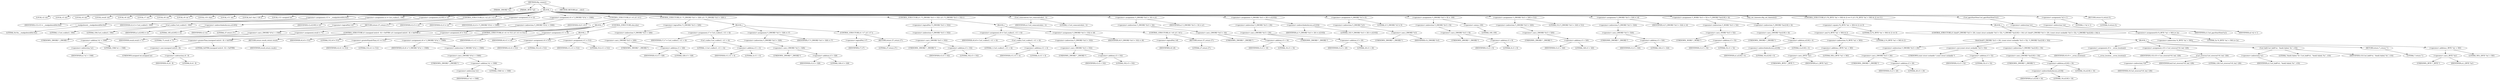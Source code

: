 digraph tftp_connect {  
"1000113" [label = "(METHOD,tftp_connect)" ]
"1000114" [label = "(PARAM,_DWORD *a1)" ]
"1000115" [label = "(PARAM,_BYTE *a2)" ]
"1000116" [label = "(BLOCK,,)" ]
"1000117" [label = "(LOCAL,v2: int)" ]
"1000118" [label = "(LOCAL,v3: int)" ]
"1000119" [label = "(LOCAL,v4: int)" ]
"1000120" [label = "(LOCAL,result: int)" ]
"1000121" [label = "(LOCAL,v6: int)" ]
"1000122" [label = "(LOCAL,v7: int)" ]
"1000123" [label = "(LOCAL,v8: int)" ]
"1000124" [label = "(LOCAL,v9: int *)" ]
"1000125" [label = "(LOCAL,v10: char)" ]
"1000126" [label = "(LOCAL,v11: int)" ]
"1000127" [label = "(LOCAL,buf: char [ 128 ])" ]
"1000128" [label = "(LOCAL,v13: unsigned int)" ]
"1000129" [label = "(<operator>.assignment,v13 = __readgsdword(0x14u))" ]
"1000130" [label = "(IDENTIFIER,v13,v13 = __readgsdword(0x14u))" ]
"1000131" [label = "(__readgsdword,__readgsdword(0x14u))" ]
"1000132" [label = "(LITERAL,0x14u,__readgsdword(0x14u))" ]
"1000133" [label = "(<operator>.assignment,v2 = Curl_ccalloc(1, 336))" ]
"1000134" [label = "(IDENTIFIER,v2,v2 = Curl_ccalloc(1, 336))" ]
"1000135" [label = "(Curl_ccalloc,Curl_ccalloc(1, 336))" ]
"1000136" [label = "(LITERAL,1,Curl_ccalloc(1, 336))" ]
"1000137" [label = "(LITERAL,336,Curl_ccalloc(1, 336))" ]
"1000138" [label = "(<operator>.assignment,a1[185] = v2)" ]
"1000139" [label = "(<operator>.indirectIndexAccess,a1[185])" ]
"1000140" [label = "(IDENTIFIER,a1,a1[185] = v2)" ]
"1000141" [label = "(LITERAL,185,a1[185] = v2)" ]
"1000142" [label = "(IDENTIFIER,v2,a1[185] = v2)" ]
"1000143" [label = "(CONTROL_STRUCTURE,if ( !v2 ),if ( !v2 ))" ]
"1000144" [label = "(<operator>.logicalNot,!v2)" ]
"1000145" [label = "(IDENTIFIER,v2,!v2)" ]
"1000146" [label = "(RETURN,return 27;,return 27;)" ]
"1000147" [label = "(LITERAL,27,return 27;)" ]
"1000148" [label = "(<operator>.assignment,v3 = v2)" ]
"1000149" [label = "(IDENTIFIER,v3,v3 = v2)" ]
"1000150" [label = "(IDENTIFIER,v2,v3 = v2)" ]
"1000151" [label = "(<operator>.assignment,v4 = *(_DWORD *)(*a1 + 1568))" ]
"1000152" [label = "(IDENTIFIER,v4,v4 = *(_DWORD *)(*a1 + 1568))" ]
"1000153" [label = "(<operator>.indirection,*(_DWORD *)(*a1 + 1568))" ]
"1000154" [label = "(<operator>.cast,(_DWORD *)(*a1 + 1568))" ]
"1000155" [label = "(UNKNOWN,_DWORD *,_DWORD *)" ]
"1000156" [label = "(<operator>.addition,*a1 + 1568)" ]
"1000157" [label = "(<operator>.indirection,*a1)" ]
"1000158" [label = "(IDENTIFIER,a1,*a1 + 1568)" ]
"1000159" [label = "(LITERAL,1568,*a1 + 1568)" ]
"1000160" [label = "(CONTROL_STRUCTURE,if ( v4 ),if ( v4 ))" ]
"1000161" [label = "(IDENTIFIER,v4,if ( v4 ))" ]
"1000162" [label = "(BLOCK,,)" ]
"1000163" [label = "(<operator>.assignment,result = 71)" ]
"1000164" [label = "(IDENTIFIER,result,result = 71)" ]
"1000165" [label = "(LITERAL,71,result = 71)" ]
"1000166" [label = "(CONTROL_STRUCTURE,if ( (unsigned int)(v4 - 8) > 0xFFB0 ),if ( (unsigned int)(v4 - 8) > 0xFFB0 ))" ]
"1000167" [label = "(<operator>.greaterThan,(unsigned int)(v4 - 8) > 0xFFB0)" ]
"1000168" [label = "(<operator>.cast,(unsigned int)(v4 - 8))" ]
"1000169" [label = "(UNKNOWN,unsigned int,unsigned int)" ]
"1000170" [label = "(<operator>.subtraction,v4 - 8)" ]
"1000171" [label = "(IDENTIFIER,v4,v4 - 8)" ]
"1000172" [label = "(LITERAL,8,v4 - 8)" ]
"1000173" [label = "(LITERAL,0xFFB0,(unsigned int)(v4 - 8) > 0xFFB0)" ]
"1000174" [label = "(RETURN,return result;,return result;)" ]
"1000175" [label = "(IDENTIFIER,result,return result;)" ]
"1000176" [label = "(<operator>.assignment,v6 = 512)" ]
"1000177" [label = "(IDENTIFIER,v6,v6 = 512)" ]
"1000178" [label = "(LITERAL,512,v6 = 512)" ]
"1000179" [label = "(CONTROL_STRUCTURE,if ( v4 >= 512 ),if ( v4 >= 512 ))" ]
"1000180" [label = "(<operator>.greaterEqualsThan,v4 >= 512)" ]
"1000181" [label = "(IDENTIFIER,v4,v4 >= 512)" ]
"1000182" [label = "(LITERAL,512,v4 >= 512)" ]
"1000183" [label = "(<operator>.assignment,v6 = *(_DWORD *)(*a1 + 1568))" ]
"1000184" [label = "(IDENTIFIER,v6,v6 = *(_DWORD *)(*a1 + 1568))" ]
"1000185" [label = "(<operator>.indirection,*(_DWORD *)(*a1 + 1568))" ]
"1000186" [label = "(<operator>.cast,(_DWORD *)(*a1 + 1568))" ]
"1000187" [label = "(UNKNOWN,_DWORD *,_DWORD *)" ]
"1000188" [label = "(<operator>.addition,*a1 + 1568)" ]
"1000189" [label = "(<operator>.indirection,*a1)" ]
"1000190" [label = "(IDENTIFIER,a1,*a1 + 1568)" ]
"1000191" [label = "(LITERAL,1568,*a1 + 1568)" ]
"1000192" [label = "(<operator>.assignment,v11 = v6)" ]
"1000193" [label = "(IDENTIFIER,v11,v11 = v6)" ]
"1000194" [label = "(IDENTIFIER,v6,v11 = v6)" ]
"1000195" [label = "(CONTROL_STRUCTURE,else,else)" ]
"1000196" [label = "(BLOCK,,)" ]
"1000197" [label = "(<operator>.assignment,v4 = 512)" ]
"1000198" [label = "(IDENTIFIER,v4,v4 = 512)" ]
"1000199" [label = "(LITERAL,512,v4 = 512)" ]
"1000200" [label = "(<operator>.assignment,v11 = 512)" ]
"1000201" [label = "(IDENTIFIER,v11,v11 = 512)" ]
"1000202" [label = "(LITERAL,512,v11 = 512)" ]
"1000203" [label = "(CONTROL_STRUCTURE,if ( !*(_DWORD *)(v3 + 328) ),if ( !*(_DWORD *)(v3 + 328) ))" ]
"1000204" [label = "(<operator>.logicalNot,!*(_DWORD *)(v3 + 328))" ]
"1000205" [label = "(<operator>.indirection,*(_DWORD *)(v3 + 328))" ]
"1000206" [label = "(<operator>.cast,(_DWORD *)(v3 + 328))" ]
"1000207" [label = "(UNKNOWN,_DWORD *,_DWORD *)" ]
"1000208" [label = "(<operator>.addition,v3 + 328)" ]
"1000209" [label = "(IDENTIFIER,v3,v3 + 328)" ]
"1000210" [label = "(LITERAL,328,v3 + 328)" ]
"1000211" [label = "(BLOCK,,)" ]
"1000212" [label = "(<operator>.assignment,v7 = Curl_ccalloc(1, v11 + 4))" ]
"1000213" [label = "(IDENTIFIER,v7,v7 = Curl_ccalloc(1, v11 + 4))" ]
"1000214" [label = "(Curl_ccalloc,Curl_ccalloc(1, v11 + 4))" ]
"1000215" [label = "(LITERAL,1,Curl_ccalloc(1, v11 + 4))" ]
"1000216" [label = "(<operator>.addition,v11 + 4)" ]
"1000217" [label = "(IDENTIFIER,v11,v11 + 4)" ]
"1000218" [label = "(LITERAL,4,v11 + 4)" ]
"1000219" [label = "(<operator>.assignment,*(_DWORD *)(v3 + 328) = v7)" ]
"1000220" [label = "(<operator>.indirection,*(_DWORD *)(v3 + 328))" ]
"1000221" [label = "(<operator>.cast,(_DWORD *)(v3 + 328))" ]
"1000222" [label = "(UNKNOWN,_DWORD *,_DWORD *)" ]
"1000223" [label = "(<operator>.addition,v3 + 328)" ]
"1000224" [label = "(IDENTIFIER,v3,v3 + 328)" ]
"1000225" [label = "(LITERAL,328,v3 + 328)" ]
"1000226" [label = "(IDENTIFIER,v7,*(_DWORD *)(v3 + 328) = v7)" ]
"1000227" [label = "(CONTROL_STRUCTURE,if ( !v7 ),if ( !v7 ))" ]
"1000228" [label = "(<operator>.logicalNot,!v7)" ]
"1000229" [label = "(IDENTIFIER,v7,!v7)" ]
"1000230" [label = "(RETURN,return 27;,return 27;)" ]
"1000231" [label = "(LITERAL,27,return 27;)" ]
"1000232" [label = "(CONTROL_STRUCTURE,if ( !*(_DWORD *)(v3 + 332) ),if ( !*(_DWORD *)(v3 + 332) ))" ]
"1000233" [label = "(<operator>.logicalNot,!*(_DWORD *)(v3 + 332))" ]
"1000234" [label = "(<operator>.indirection,*(_DWORD *)(v3 + 332))" ]
"1000235" [label = "(<operator>.cast,(_DWORD *)(v3 + 332))" ]
"1000236" [label = "(UNKNOWN,_DWORD *,_DWORD *)" ]
"1000237" [label = "(<operator>.addition,v3 + 332)" ]
"1000238" [label = "(IDENTIFIER,v3,v3 + 332)" ]
"1000239" [label = "(LITERAL,332,v3 + 332)" ]
"1000240" [label = "(BLOCK,,)" ]
"1000241" [label = "(<operator>.assignment,v8 = Curl_ccalloc(1, v11 + 4))" ]
"1000242" [label = "(IDENTIFIER,v8,v8 = Curl_ccalloc(1, v11 + 4))" ]
"1000243" [label = "(Curl_ccalloc,Curl_ccalloc(1, v11 + 4))" ]
"1000244" [label = "(LITERAL,1,Curl_ccalloc(1, v11 + 4))" ]
"1000245" [label = "(<operator>.addition,v11 + 4)" ]
"1000246" [label = "(IDENTIFIER,v11,v11 + 4)" ]
"1000247" [label = "(LITERAL,4,v11 + 4)" ]
"1000248" [label = "(<operator>.assignment,*(_DWORD *)(v3 + 332) = v8)" ]
"1000249" [label = "(<operator>.indirection,*(_DWORD *)(v3 + 332))" ]
"1000250" [label = "(<operator>.cast,(_DWORD *)(v3 + 332))" ]
"1000251" [label = "(UNKNOWN,_DWORD *,_DWORD *)" ]
"1000252" [label = "(<operator>.addition,v3 + 332)" ]
"1000253" [label = "(IDENTIFIER,v3,v3 + 332)" ]
"1000254" [label = "(LITERAL,332,v3 + 332)" ]
"1000255" [label = "(IDENTIFIER,v8,*(_DWORD *)(v3 + 332) = v8)" ]
"1000256" [label = "(CONTROL_STRUCTURE,if ( !v8 ),if ( !v8 ))" ]
"1000257" [label = "(<operator>.logicalNot,!v8)" ]
"1000258" [label = "(IDENTIFIER,v8,!v8)" ]
"1000259" [label = "(RETURN,return 27;,return 27;)" ]
"1000260" [label = "(LITERAL,27,return 27;)" ]
"1000261" [label = "(Curl_conncontrol,Curl_conncontrol(a1, 1))" ]
"1000262" [label = "(IDENTIFIER,a1,Curl_conncontrol(a1, 1))" ]
"1000263" [label = "(LITERAL,1,Curl_conncontrol(a1, 1))" ]
"1000264" [label = "(<operator>.assignment,*(_DWORD *)(v3 + 16) = a1)" ]
"1000265" [label = "(<operator>.indirection,*(_DWORD *)(v3 + 16))" ]
"1000266" [label = "(<operator>.cast,(_DWORD *)(v3 + 16))" ]
"1000267" [label = "(UNKNOWN,_DWORD *,_DWORD *)" ]
"1000268" [label = "(<operator>.addition,v3 + 16)" ]
"1000269" [label = "(IDENTIFIER,v3,v3 + 16)" ]
"1000270" [label = "(LITERAL,16,v3 + 16)" ]
"1000271" [label = "(IDENTIFIER,a1,*(_DWORD *)(v3 + 16) = a1)" ]
"1000272" [label = "(<operator>.assignment,*(_DWORD *)(v3 + 20) = a1[103])" ]
"1000273" [label = "(<operator>.indirection,*(_DWORD *)(v3 + 20))" ]
"1000274" [label = "(<operator>.cast,(_DWORD *)(v3 + 20))" ]
"1000275" [label = "(UNKNOWN,_DWORD *,_DWORD *)" ]
"1000276" [label = "(<operator>.addition,v3 + 20)" ]
"1000277" [label = "(IDENTIFIER,v3,v3 + 20)" ]
"1000278" [label = "(LITERAL,20,v3 + 20)" ]
"1000279" [label = "(<operator>.indirectIndexAccess,a1[103])" ]
"1000280" [label = "(IDENTIFIER,a1,*(_DWORD *)(v3 + 20) = a1[103])" ]
"1000281" [label = "(LITERAL,103,*(_DWORD *)(v3 + 20) = a1[103])" ]
"1000282" [label = "(<operator>.assignment,*(_DWORD *)v3 = 0)" ]
"1000283" [label = "(<operator>.indirection,*(_DWORD *)v3)" ]
"1000284" [label = "(<operator>.cast,(_DWORD *)v3)" ]
"1000285" [label = "(UNKNOWN,_DWORD *,_DWORD *)" ]
"1000286" [label = "(IDENTIFIER,v3,(_DWORD *)v3)" ]
"1000287" [label = "(LITERAL,0,*(_DWORD *)v3 = 0)" ]
"1000288" [label = "(<operator>.assignment,*(_DWORD *)(v3 + 8) = -100)" ]
"1000289" [label = "(<operator>.indirection,*(_DWORD *)(v3 + 8))" ]
"1000290" [label = "(<operator>.cast,(_DWORD *)(v3 + 8))" ]
"1000291" [label = "(UNKNOWN,_DWORD *,_DWORD *)" ]
"1000292" [label = "(<operator>.addition,v3 + 8)" ]
"1000293" [label = "(IDENTIFIER,v3,v3 + 8)" ]
"1000294" [label = "(LITERAL,8,v3 + 8)" ]
"1000295" [label = "(<operator>.minus,-100)" ]
"1000296" [label = "(LITERAL,100,-100)" ]
"1000297" [label = "(<operator>.assignment,*(_DWORD *)(v3 + 320) = 512)" ]
"1000298" [label = "(<operator>.indirection,*(_DWORD *)(v3 + 320))" ]
"1000299" [label = "(<operator>.cast,(_DWORD *)(v3 + 320))" ]
"1000300" [label = "(UNKNOWN,_DWORD *,_DWORD *)" ]
"1000301" [label = "(<operator>.addition,v3 + 320)" ]
"1000302" [label = "(IDENTIFIER,v3,v3 + 320)" ]
"1000303" [label = "(LITERAL,320,v3 + 320)" ]
"1000304" [label = "(LITERAL,512,*(_DWORD *)(v3 + 320) = 512)" ]
"1000305" [label = "(<operator>.assignment,*(_DWORD *)(v3 + 324) = v4)" ]
"1000306" [label = "(<operator>.indirection,*(_DWORD *)(v3 + 324))" ]
"1000307" [label = "(<operator>.cast,(_DWORD *)(v3 + 324))" ]
"1000308" [label = "(UNKNOWN,_DWORD *,_DWORD *)" ]
"1000309" [label = "(<operator>.addition,v3 + 324)" ]
"1000310" [label = "(IDENTIFIER,v3,v3 + 324)" ]
"1000311" [label = "(LITERAL,324,v3 + 324)" ]
"1000312" [label = "(IDENTIFIER,v4,*(_DWORD *)(v3 + 324) = v4)" ]
"1000313" [label = "(<operator>.assignment,*(_WORD *)(v3 + 52) = *(_DWORD *)(a1[18] + 4))" ]
"1000314" [label = "(<operator>.indirection,*(_WORD *)(v3 + 52))" ]
"1000315" [label = "(<operator>.cast,(_WORD *)(v3 + 52))" ]
"1000316" [label = "(UNKNOWN,_WORD *,_WORD *)" ]
"1000317" [label = "(<operator>.addition,v3 + 52)" ]
"1000318" [label = "(IDENTIFIER,v3,v3 + 52)" ]
"1000319" [label = "(LITERAL,52,v3 + 52)" ]
"1000320" [label = "(<operator>.indirection,*(_DWORD *)(a1[18] + 4))" ]
"1000321" [label = "(<operator>.cast,(_DWORD *)(a1[18] + 4))" ]
"1000322" [label = "(UNKNOWN,_DWORD *,_DWORD *)" ]
"1000323" [label = "(<operator>.addition,a1[18] + 4)" ]
"1000324" [label = "(<operator>.indirectIndexAccess,a1[18])" ]
"1000325" [label = "(IDENTIFIER,a1,a1[18] + 4)" ]
"1000326" [label = "(LITERAL,18,a1[18] + 4)" ]
"1000327" [label = "(LITERAL,4,a1[18] + 4)" ]
"1000328" [label = "(tftp_set_timeouts,tftp_set_timeouts())" ]
"1000329" [label = "(CONTROL_STRUCTURE,if ( (*((_BYTE *)a1 + 583) & 2) == 0 ),if ( (*((_BYTE *)a1 + 583) & 2) == 0 ))" ]
"1000330" [label = "(<operator>.equals,(*((_BYTE *)a1 + 583) & 2) == 0)" ]
"1000331" [label = "(<operator>.and,*((_BYTE *)a1 + 583) & 2)" ]
"1000332" [label = "(<operator>.indirection,*((_BYTE *)a1 + 583))" ]
"1000333" [label = "(<operator>.addition,(_BYTE *)a1 + 583)" ]
"1000334" [label = "(<operator>.cast,(_BYTE *)a1)" ]
"1000335" [label = "(UNKNOWN,_BYTE *,_BYTE *)" ]
"1000336" [label = "(IDENTIFIER,a1,(_BYTE *)a1)" ]
"1000337" [label = "(LITERAL,583,(_BYTE *)a1 + 583)" ]
"1000338" [label = "(LITERAL,2,*((_BYTE *)a1 + 583) & 2)" ]
"1000339" [label = "(LITERAL,0,(*((_BYTE *)a1 + 583) & 2) == 0)" ]
"1000340" [label = "(BLOCK,,)" ]
"1000341" [label = "(CONTROL_STRUCTURE,if ( bind(*(_DWORD *)(v3 + 20), (const struct sockaddr *)(v3 + 52), *(_DWORD *)(a1[18] + 16)) ),if ( bind(*(_DWORD *)(v3 + 20), (const struct sockaddr *)(v3 + 52), *(_DWORD *)(a1[18] + 16)) ))" ]
"1000342" [label = "(bind,bind(*(_DWORD *)(v3 + 20), (const struct sockaddr *)(v3 + 52), *(_DWORD *)(a1[18] + 16)))" ]
"1000343" [label = "(<operator>.indirection,*(_DWORD *)(v3 + 20))" ]
"1000344" [label = "(<operator>.cast,(_DWORD *)(v3 + 20))" ]
"1000345" [label = "(UNKNOWN,_DWORD *,_DWORD *)" ]
"1000346" [label = "(<operator>.addition,v3 + 20)" ]
"1000347" [label = "(IDENTIFIER,v3,v3 + 20)" ]
"1000348" [label = "(LITERAL,20,v3 + 20)" ]
"1000349" [label = "(<operator>.cast,(const struct sockaddr *)(v3 + 52))" ]
"1000350" [label = "(UNKNOWN,const struct sockaddr *,const struct sockaddr *)" ]
"1000351" [label = "(<operator>.addition,v3 + 52)" ]
"1000352" [label = "(IDENTIFIER,v3,v3 + 52)" ]
"1000353" [label = "(LITERAL,52,v3 + 52)" ]
"1000354" [label = "(<operator>.indirection,*(_DWORD *)(a1[18] + 16))" ]
"1000355" [label = "(<operator>.cast,(_DWORD *)(a1[18] + 16))" ]
"1000356" [label = "(UNKNOWN,_DWORD *,_DWORD *)" ]
"1000357" [label = "(<operator>.addition,a1[18] + 16)" ]
"1000358" [label = "(<operator>.indirectIndexAccess,a1[18])" ]
"1000359" [label = "(IDENTIFIER,a1,a1[18] + 16)" ]
"1000360" [label = "(LITERAL,18,a1[18] + 16)" ]
"1000361" [label = "(LITERAL,16,a1[18] + 16)" ]
"1000362" [label = "(BLOCK,,)" ]
"1000363" [label = "(<operator>.assignment,v9 = __errno_location())" ]
"1000364" [label = "(IDENTIFIER,v9,v9 = __errno_location())" ]
"1000365" [label = "(__errno_location,__errno_location())" ]
"1000366" [label = "(<operator>.assignment,v10 = Curl_strerror(*v9, buf, 128))" ]
"1000367" [label = "(IDENTIFIER,v10,v10 = Curl_strerror(*v9, buf, 128))" ]
"1000368" [label = "(Curl_strerror,Curl_strerror(*v9, buf, 128))" ]
"1000369" [label = "(<operator>.indirection,*v9)" ]
"1000370" [label = "(IDENTIFIER,v9,Curl_strerror(*v9, buf, 128))" ]
"1000371" [label = "(IDENTIFIER,buf,Curl_strerror(*v9, buf, 128))" ]
"1000372" [label = "(LITERAL,128,Curl_strerror(*v9, buf, 128))" ]
"1000373" [label = "(Curl_failf,Curl_failf(*a1, \"bind() failed; %s\", v10))" ]
"1000374" [label = "(<operator>.indirection,*a1)" ]
"1000375" [label = "(IDENTIFIER,a1,Curl_failf(*a1, \"bind() failed; %s\", v10))" ]
"1000376" [label = "(LITERAL,\"bind() failed; %s\",Curl_failf(*a1, \"bind() failed; %s\", v10))" ]
"1000377" [label = "(IDENTIFIER,v10,Curl_failf(*a1, \"bind() failed; %s\", v10))" ]
"1000378" [label = "(RETURN,return 7;,return 7;)" ]
"1000379" [label = "(LITERAL,7,return 7;)" ]
"1000380" [label = "(<operators>.assignmentOr,*((_BYTE *)a1 + 583) |= 2u)" ]
"1000381" [label = "(<operator>.indirection,*((_BYTE *)a1 + 583))" ]
"1000382" [label = "(<operator>.addition,(_BYTE *)a1 + 583)" ]
"1000383" [label = "(<operator>.cast,(_BYTE *)a1)" ]
"1000384" [label = "(UNKNOWN,_BYTE *,_BYTE *)" ]
"1000385" [label = "(IDENTIFIER,a1,(_BYTE *)a1)" ]
"1000386" [label = "(LITERAL,583,(_BYTE *)a1 + 583)" ]
"1000387" [label = "(LITERAL,2u,*((_BYTE *)a1 + 583) |= 2u)" ]
"1000388" [label = "(Curl_pgrsStartNow,Curl_pgrsStartNow(*a1))" ]
"1000389" [label = "(<operator>.indirection,*a1)" ]
"1000390" [label = "(IDENTIFIER,a1,Curl_pgrsStartNow(*a1))" ]
"1000391" [label = "(<operator>.assignment,*a2 = 1)" ]
"1000392" [label = "(<operator>.indirection,*a2)" ]
"1000393" [label = "(IDENTIFIER,a2,*a2 = 1)" ]
"1000394" [label = "(LITERAL,1,*a2 = 1)" ]
"1000395" [label = "(RETURN,return 0;,return 0;)" ]
"1000396" [label = "(LITERAL,0,return 0;)" ]
"1000397" [label = "(METHOD_RETURN,int __cdecl)" ]
  "1000113" -> "1000114" 
  "1000113" -> "1000115" 
  "1000113" -> "1000116" 
  "1000113" -> "1000397" 
  "1000116" -> "1000117" 
  "1000116" -> "1000118" 
  "1000116" -> "1000119" 
  "1000116" -> "1000120" 
  "1000116" -> "1000121" 
  "1000116" -> "1000122" 
  "1000116" -> "1000123" 
  "1000116" -> "1000124" 
  "1000116" -> "1000125" 
  "1000116" -> "1000126" 
  "1000116" -> "1000127" 
  "1000116" -> "1000128" 
  "1000116" -> "1000129" 
  "1000116" -> "1000133" 
  "1000116" -> "1000138" 
  "1000116" -> "1000143" 
  "1000116" -> "1000148" 
  "1000116" -> "1000151" 
  "1000116" -> "1000160" 
  "1000116" -> "1000203" 
  "1000116" -> "1000232" 
  "1000116" -> "1000261" 
  "1000116" -> "1000264" 
  "1000116" -> "1000272" 
  "1000116" -> "1000282" 
  "1000116" -> "1000288" 
  "1000116" -> "1000297" 
  "1000116" -> "1000305" 
  "1000116" -> "1000313" 
  "1000116" -> "1000328" 
  "1000116" -> "1000329" 
  "1000116" -> "1000388" 
  "1000116" -> "1000391" 
  "1000116" -> "1000395" 
  "1000129" -> "1000130" 
  "1000129" -> "1000131" 
  "1000131" -> "1000132" 
  "1000133" -> "1000134" 
  "1000133" -> "1000135" 
  "1000135" -> "1000136" 
  "1000135" -> "1000137" 
  "1000138" -> "1000139" 
  "1000138" -> "1000142" 
  "1000139" -> "1000140" 
  "1000139" -> "1000141" 
  "1000143" -> "1000144" 
  "1000143" -> "1000146" 
  "1000144" -> "1000145" 
  "1000146" -> "1000147" 
  "1000148" -> "1000149" 
  "1000148" -> "1000150" 
  "1000151" -> "1000152" 
  "1000151" -> "1000153" 
  "1000153" -> "1000154" 
  "1000154" -> "1000155" 
  "1000154" -> "1000156" 
  "1000156" -> "1000157" 
  "1000156" -> "1000159" 
  "1000157" -> "1000158" 
  "1000160" -> "1000161" 
  "1000160" -> "1000162" 
  "1000160" -> "1000195" 
  "1000162" -> "1000163" 
  "1000162" -> "1000166" 
  "1000162" -> "1000176" 
  "1000162" -> "1000179" 
  "1000162" -> "1000192" 
  "1000163" -> "1000164" 
  "1000163" -> "1000165" 
  "1000166" -> "1000167" 
  "1000166" -> "1000174" 
  "1000167" -> "1000168" 
  "1000167" -> "1000173" 
  "1000168" -> "1000169" 
  "1000168" -> "1000170" 
  "1000170" -> "1000171" 
  "1000170" -> "1000172" 
  "1000174" -> "1000175" 
  "1000176" -> "1000177" 
  "1000176" -> "1000178" 
  "1000179" -> "1000180" 
  "1000179" -> "1000183" 
  "1000180" -> "1000181" 
  "1000180" -> "1000182" 
  "1000183" -> "1000184" 
  "1000183" -> "1000185" 
  "1000185" -> "1000186" 
  "1000186" -> "1000187" 
  "1000186" -> "1000188" 
  "1000188" -> "1000189" 
  "1000188" -> "1000191" 
  "1000189" -> "1000190" 
  "1000192" -> "1000193" 
  "1000192" -> "1000194" 
  "1000195" -> "1000196" 
  "1000196" -> "1000197" 
  "1000196" -> "1000200" 
  "1000197" -> "1000198" 
  "1000197" -> "1000199" 
  "1000200" -> "1000201" 
  "1000200" -> "1000202" 
  "1000203" -> "1000204" 
  "1000203" -> "1000211" 
  "1000204" -> "1000205" 
  "1000205" -> "1000206" 
  "1000206" -> "1000207" 
  "1000206" -> "1000208" 
  "1000208" -> "1000209" 
  "1000208" -> "1000210" 
  "1000211" -> "1000212" 
  "1000211" -> "1000219" 
  "1000211" -> "1000227" 
  "1000212" -> "1000213" 
  "1000212" -> "1000214" 
  "1000214" -> "1000215" 
  "1000214" -> "1000216" 
  "1000216" -> "1000217" 
  "1000216" -> "1000218" 
  "1000219" -> "1000220" 
  "1000219" -> "1000226" 
  "1000220" -> "1000221" 
  "1000221" -> "1000222" 
  "1000221" -> "1000223" 
  "1000223" -> "1000224" 
  "1000223" -> "1000225" 
  "1000227" -> "1000228" 
  "1000227" -> "1000230" 
  "1000228" -> "1000229" 
  "1000230" -> "1000231" 
  "1000232" -> "1000233" 
  "1000232" -> "1000240" 
  "1000233" -> "1000234" 
  "1000234" -> "1000235" 
  "1000235" -> "1000236" 
  "1000235" -> "1000237" 
  "1000237" -> "1000238" 
  "1000237" -> "1000239" 
  "1000240" -> "1000241" 
  "1000240" -> "1000248" 
  "1000240" -> "1000256" 
  "1000241" -> "1000242" 
  "1000241" -> "1000243" 
  "1000243" -> "1000244" 
  "1000243" -> "1000245" 
  "1000245" -> "1000246" 
  "1000245" -> "1000247" 
  "1000248" -> "1000249" 
  "1000248" -> "1000255" 
  "1000249" -> "1000250" 
  "1000250" -> "1000251" 
  "1000250" -> "1000252" 
  "1000252" -> "1000253" 
  "1000252" -> "1000254" 
  "1000256" -> "1000257" 
  "1000256" -> "1000259" 
  "1000257" -> "1000258" 
  "1000259" -> "1000260" 
  "1000261" -> "1000262" 
  "1000261" -> "1000263" 
  "1000264" -> "1000265" 
  "1000264" -> "1000271" 
  "1000265" -> "1000266" 
  "1000266" -> "1000267" 
  "1000266" -> "1000268" 
  "1000268" -> "1000269" 
  "1000268" -> "1000270" 
  "1000272" -> "1000273" 
  "1000272" -> "1000279" 
  "1000273" -> "1000274" 
  "1000274" -> "1000275" 
  "1000274" -> "1000276" 
  "1000276" -> "1000277" 
  "1000276" -> "1000278" 
  "1000279" -> "1000280" 
  "1000279" -> "1000281" 
  "1000282" -> "1000283" 
  "1000282" -> "1000287" 
  "1000283" -> "1000284" 
  "1000284" -> "1000285" 
  "1000284" -> "1000286" 
  "1000288" -> "1000289" 
  "1000288" -> "1000295" 
  "1000289" -> "1000290" 
  "1000290" -> "1000291" 
  "1000290" -> "1000292" 
  "1000292" -> "1000293" 
  "1000292" -> "1000294" 
  "1000295" -> "1000296" 
  "1000297" -> "1000298" 
  "1000297" -> "1000304" 
  "1000298" -> "1000299" 
  "1000299" -> "1000300" 
  "1000299" -> "1000301" 
  "1000301" -> "1000302" 
  "1000301" -> "1000303" 
  "1000305" -> "1000306" 
  "1000305" -> "1000312" 
  "1000306" -> "1000307" 
  "1000307" -> "1000308" 
  "1000307" -> "1000309" 
  "1000309" -> "1000310" 
  "1000309" -> "1000311" 
  "1000313" -> "1000314" 
  "1000313" -> "1000320" 
  "1000314" -> "1000315" 
  "1000315" -> "1000316" 
  "1000315" -> "1000317" 
  "1000317" -> "1000318" 
  "1000317" -> "1000319" 
  "1000320" -> "1000321" 
  "1000321" -> "1000322" 
  "1000321" -> "1000323" 
  "1000323" -> "1000324" 
  "1000323" -> "1000327" 
  "1000324" -> "1000325" 
  "1000324" -> "1000326" 
  "1000329" -> "1000330" 
  "1000329" -> "1000340" 
  "1000330" -> "1000331" 
  "1000330" -> "1000339" 
  "1000331" -> "1000332" 
  "1000331" -> "1000338" 
  "1000332" -> "1000333" 
  "1000333" -> "1000334" 
  "1000333" -> "1000337" 
  "1000334" -> "1000335" 
  "1000334" -> "1000336" 
  "1000340" -> "1000341" 
  "1000340" -> "1000380" 
  "1000341" -> "1000342" 
  "1000341" -> "1000362" 
  "1000342" -> "1000343" 
  "1000342" -> "1000349" 
  "1000342" -> "1000354" 
  "1000343" -> "1000344" 
  "1000344" -> "1000345" 
  "1000344" -> "1000346" 
  "1000346" -> "1000347" 
  "1000346" -> "1000348" 
  "1000349" -> "1000350" 
  "1000349" -> "1000351" 
  "1000351" -> "1000352" 
  "1000351" -> "1000353" 
  "1000354" -> "1000355" 
  "1000355" -> "1000356" 
  "1000355" -> "1000357" 
  "1000357" -> "1000358" 
  "1000357" -> "1000361" 
  "1000358" -> "1000359" 
  "1000358" -> "1000360" 
  "1000362" -> "1000363" 
  "1000362" -> "1000366" 
  "1000362" -> "1000373" 
  "1000362" -> "1000378" 
  "1000363" -> "1000364" 
  "1000363" -> "1000365" 
  "1000366" -> "1000367" 
  "1000366" -> "1000368" 
  "1000368" -> "1000369" 
  "1000368" -> "1000371" 
  "1000368" -> "1000372" 
  "1000369" -> "1000370" 
  "1000373" -> "1000374" 
  "1000373" -> "1000376" 
  "1000373" -> "1000377" 
  "1000374" -> "1000375" 
  "1000378" -> "1000379" 
  "1000380" -> "1000381" 
  "1000380" -> "1000387" 
  "1000381" -> "1000382" 
  "1000382" -> "1000383" 
  "1000382" -> "1000386" 
  "1000383" -> "1000384" 
  "1000383" -> "1000385" 
  "1000388" -> "1000389" 
  "1000389" -> "1000390" 
  "1000391" -> "1000392" 
  "1000391" -> "1000394" 
  "1000392" -> "1000393" 
  "1000395" -> "1000396" 
}
